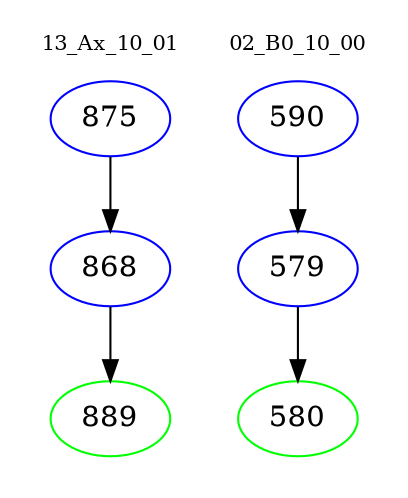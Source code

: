 digraph{
subgraph cluster_0 {
color = white
label = "13_Ax_10_01";
fontsize=10;
T0_875 [label="875", color="blue"]
T0_875 -> T0_868 [color="black"]
T0_868 [label="868", color="blue"]
T0_868 -> T0_889 [color="black"]
T0_889 [label="889", color="green"]
}
subgraph cluster_1 {
color = white
label = "02_B0_10_00";
fontsize=10;
T1_590 [label="590", color="blue"]
T1_590 -> T1_579 [color="black"]
T1_579 [label="579", color="blue"]
T1_579 -> T1_580 [color="black"]
T1_580 [label="580", color="green"]
}
}
